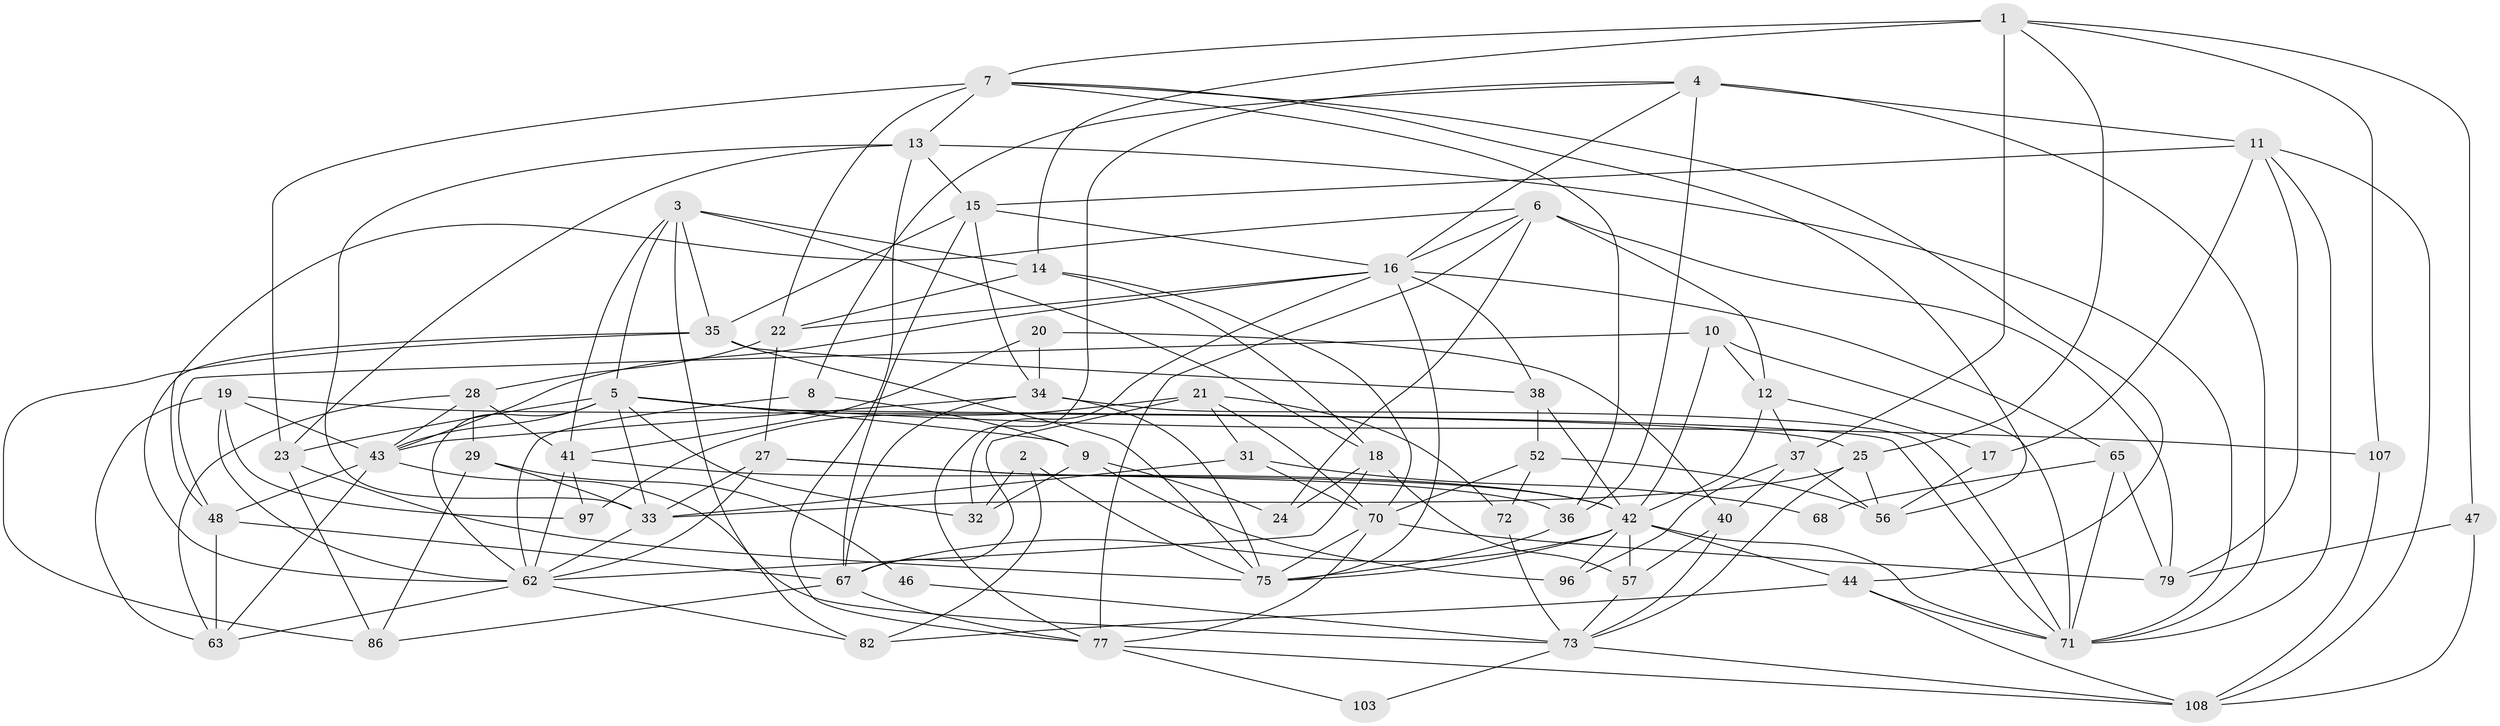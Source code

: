 // Generated by graph-tools (version 1.1) at 2025/23/03/03/25 07:23:56]
// undirected, 66 vertices, 171 edges
graph export_dot {
graph [start="1"]
  node [color=gray90,style=filled];
  1 [super="+74"];
  2;
  3 [super="+55"];
  4 [super="+26"];
  5 [super="+106"];
  6 [super="+98"];
  7 [super="+93"];
  8;
  9 [super="+102"];
  10;
  11 [super="+50"];
  12;
  13 [super="+88"];
  14 [super="+54"];
  15 [super="+59"];
  16 [super="+30"];
  17 [super="+45"];
  18 [super="+105"];
  19 [super="+51"];
  20;
  21 [super="+60"];
  22 [super="+76"];
  23 [super="+84"];
  24;
  25 [super="+89"];
  27;
  28 [super="+90"];
  29;
  31;
  32 [super="+92"];
  33 [super="+95"];
  34 [super="+66"];
  35 [super="+69"];
  36;
  37 [super="+39"];
  38;
  40 [super="+91"];
  41 [super="+58"];
  42 [super="+53"];
  43 [super="+80"];
  44 [super="+85"];
  46;
  47 [super="+49"];
  48 [super="+87"];
  52;
  56 [super="+61"];
  57;
  62 [super="+64"];
  63 [super="+100"];
  65;
  67 [super="+83"];
  68;
  70 [super="+99"];
  71 [super="+94"];
  72;
  73 [super="+78"];
  75 [super="+104"];
  77;
  79 [super="+81"];
  82 [super="+101"];
  86;
  96;
  97;
  103;
  107;
  108;
  1 -- 37 [weight=2];
  1 -- 7;
  1 -- 107;
  1 -- 25;
  1 -- 47;
  1 -- 14;
  2 -- 75;
  2 -- 82;
  2 -- 32;
  3 -- 18;
  3 -- 35;
  3 -- 41;
  3 -- 82;
  3 -- 5;
  3 -- 14;
  4 -- 16;
  4 -- 71;
  4 -- 11;
  4 -- 36;
  4 -- 77;
  4 -- 8;
  5 -- 71;
  5 -- 9;
  5 -- 23;
  5 -- 33;
  5 -- 107;
  5 -- 43;
  5 -- 62;
  5 -- 32;
  6 -- 77;
  6 -- 16;
  6 -- 48;
  6 -- 24;
  6 -- 12;
  6 -- 79;
  7 -- 36;
  7 -- 13;
  7 -- 22;
  7 -- 44;
  7 -- 23;
  7 -- 56;
  8 -- 62;
  8 -- 9;
  9 -- 24;
  9 -- 32;
  9 -- 96;
  10 -- 42;
  10 -- 12;
  10 -- 48;
  10 -- 71;
  11 -- 15;
  11 -- 17;
  11 -- 108;
  11 -- 71;
  11 -- 79;
  12 -- 17;
  12 -- 42;
  12 -- 37;
  13 -- 71;
  13 -- 33;
  13 -- 77;
  13 -- 15;
  13 -- 23;
  14 -- 70;
  14 -- 18;
  14 -- 22;
  15 -- 16;
  15 -- 67;
  15 -- 34;
  15 -- 35;
  16 -- 32;
  16 -- 65;
  16 -- 38;
  16 -- 43;
  16 -- 75;
  16 -- 22;
  17 -- 56;
  18 -- 24;
  18 -- 57;
  18 -- 62;
  19 -- 97;
  19 -- 43;
  19 -- 63;
  19 -- 25;
  19 -- 62;
  20 -- 34;
  20 -- 41;
  20 -- 40;
  21 -- 31;
  21 -- 97;
  21 -- 72;
  21 -- 67;
  21 -- 70;
  22 -- 27;
  22 -- 28;
  23 -- 86;
  23 -- 75;
  25 -- 73;
  25 -- 33;
  25 -- 56;
  27 -- 36;
  27 -- 42;
  27 -- 33;
  27 -- 62;
  28 -- 63;
  28 -- 29;
  28 -- 41;
  28 -- 43;
  29 -- 86;
  29 -- 33;
  29 -- 46;
  31 -- 70;
  31 -- 33;
  31 -- 68;
  33 -- 62;
  34 -- 67;
  34 -- 43;
  34 -- 71;
  34 -- 75;
  35 -- 38;
  35 -- 86;
  35 -- 75;
  35 -- 62;
  36 -- 75;
  37 -- 56;
  37 -- 40;
  37 -- 96;
  38 -- 52;
  38 -- 42;
  40 -- 57;
  40 -- 73;
  41 -- 42;
  41 -- 97;
  41 -- 62;
  42 -- 75;
  42 -- 96;
  42 -- 57;
  42 -- 44;
  42 -- 67;
  42 -- 71;
  43 -- 48;
  43 -- 63;
  43 -- 73;
  44 -- 71;
  44 -- 108;
  44 -- 82;
  46 -- 73;
  47 -- 108;
  47 -- 79;
  48 -- 63;
  48 -- 67;
  52 -- 72;
  52 -- 70;
  52 -- 56;
  57 -- 73;
  62 -- 63;
  62 -- 82;
  65 -- 68;
  65 -- 79;
  65 -- 71;
  67 -- 77;
  67 -- 86;
  70 -- 77;
  70 -- 79;
  70 -- 75;
  72 -- 73;
  73 -- 103;
  73 -- 108;
  77 -- 108;
  77 -- 103;
  107 -- 108;
}
